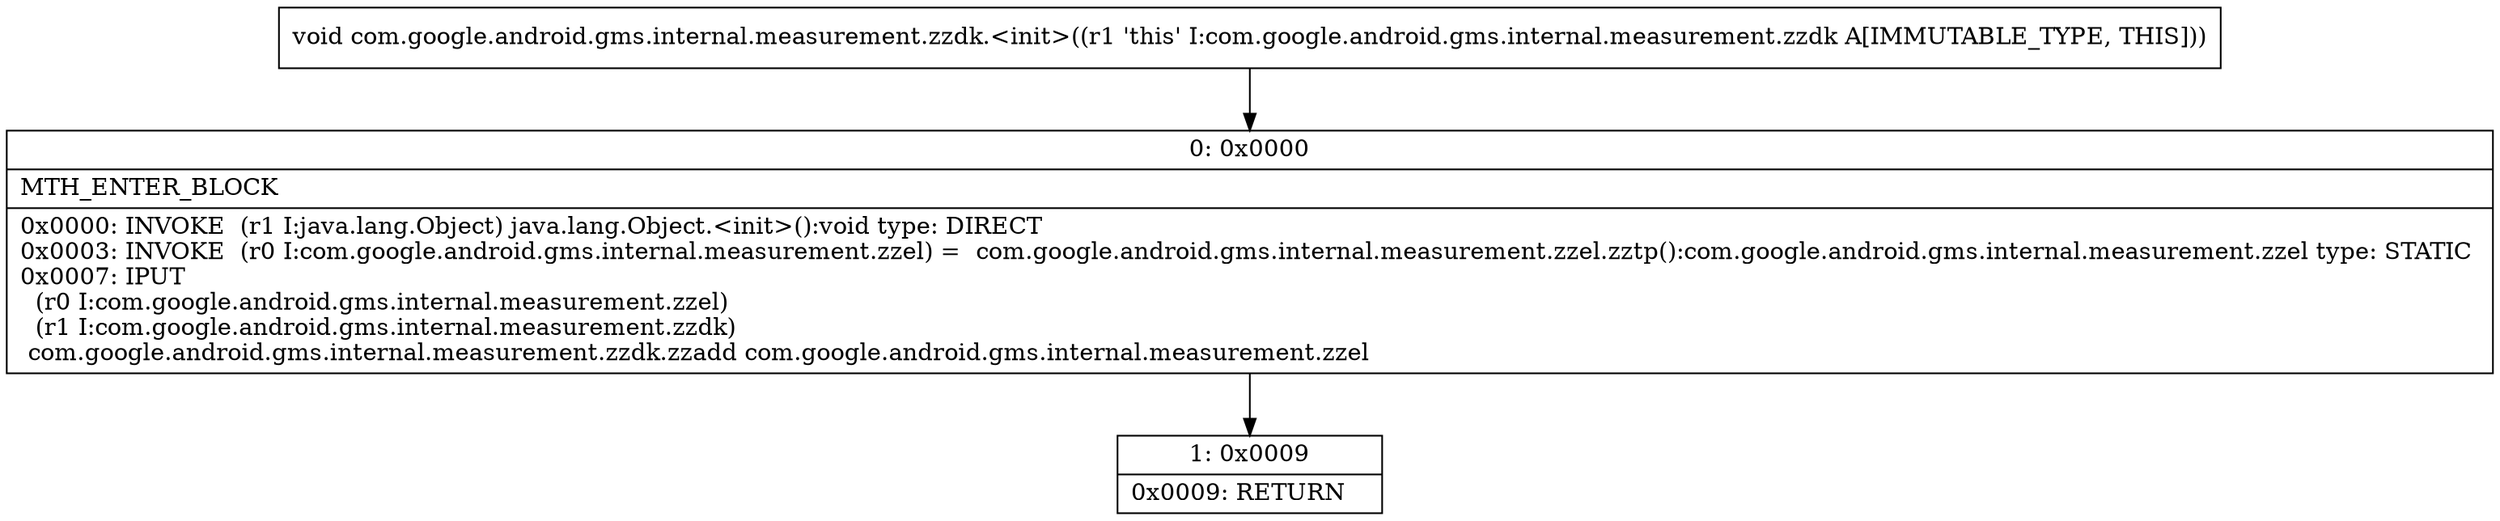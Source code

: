 digraph "CFG forcom.google.android.gms.internal.measurement.zzdk.\<init\>()V" {
Node_0 [shape=record,label="{0\:\ 0x0000|MTH_ENTER_BLOCK\l|0x0000: INVOKE  (r1 I:java.lang.Object) java.lang.Object.\<init\>():void type: DIRECT \l0x0003: INVOKE  (r0 I:com.google.android.gms.internal.measurement.zzel) =  com.google.android.gms.internal.measurement.zzel.zztp():com.google.android.gms.internal.measurement.zzel type: STATIC \l0x0007: IPUT  \l  (r0 I:com.google.android.gms.internal.measurement.zzel)\l  (r1 I:com.google.android.gms.internal.measurement.zzdk)\l com.google.android.gms.internal.measurement.zzdk.zzadd com.google.android.gms.internal.measurement.zzel \l}"];
Node_1 [shape=record,label="{1\:\ 0x0009|0x0009: RETURN   \l}"];
MethodNode[shape=record,label="{void com.google.android.gms.internal.measurement.zzdk.\<init\>((r1 'this' I:com.google.android.gms.internal.measurement.zzdk A[IMMUTABLE_TYPE, THIS])) }"];
MethodNode -> Node_0;
Node_0 -> Node_1;
}

